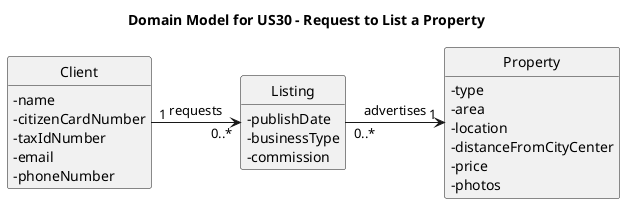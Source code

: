 @startuml
hide circle
skinparam classAttributeIconSize 0
hide methods

title Domain Model for US30 - Request to List a Property

class Client {
    -name
    -citizenCardNumber
    -taxIdNumber
    -email
    -phoneNumber
}

class Property {
    -type
    -area
    -location
    -distanceFromCityCenter
    -price
    -photos
}

class Listing {
    -publishDate
    -businessType
    -commission
}

Client "1" -> "0..*" Listing: requests
Listing "0..*" -> "1" Property: advertises

@enduml
